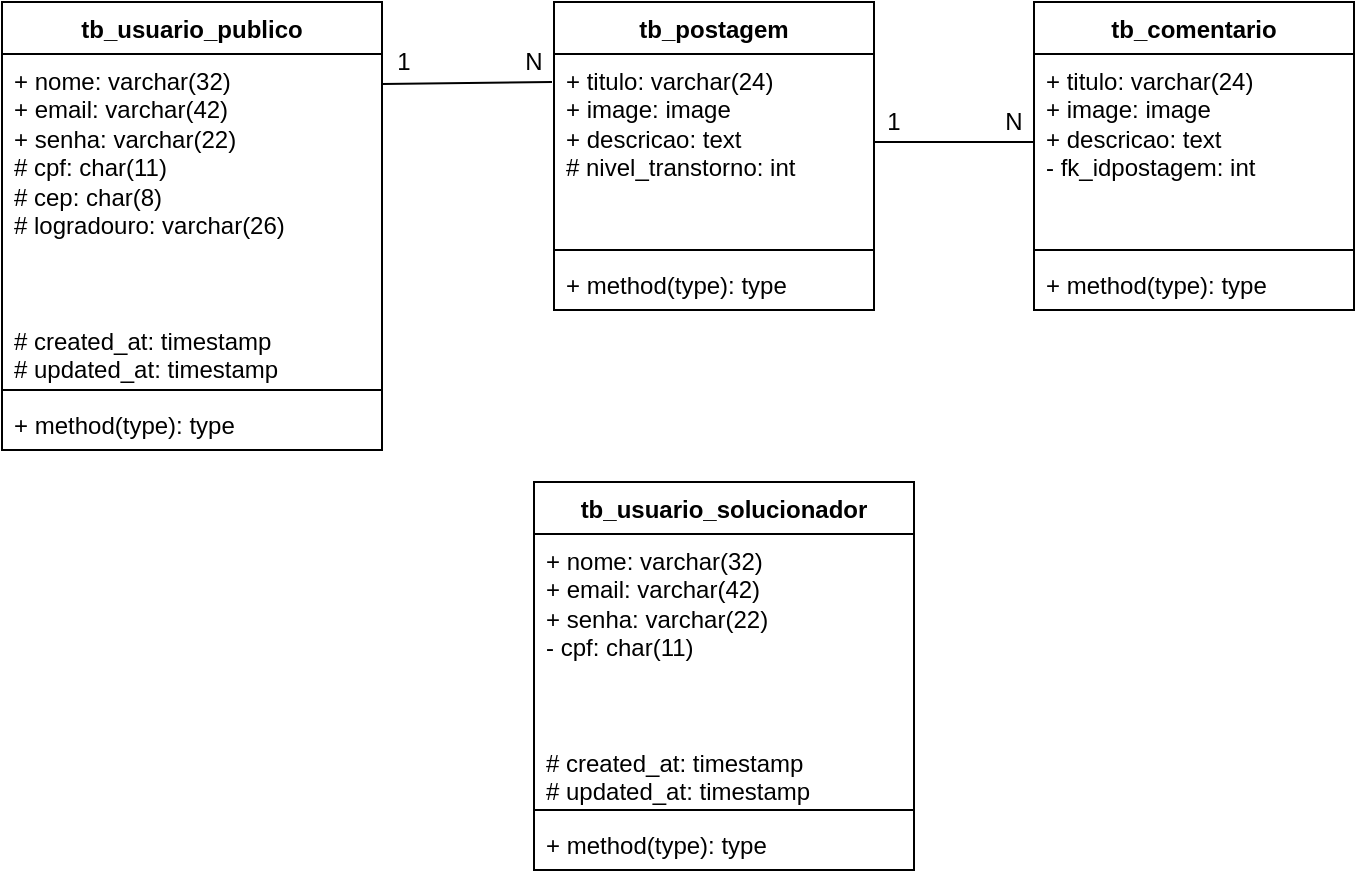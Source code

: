 <mxfile version="24.7.12">
  <diagram id="C5RBs43oDa-KdzZeNtuy" name="Page-1">
    <mxGraphModel dx="989" dy="514" grid="1" gridSize="10" guides="1" tooltips="1" connect="1" arrows="1" fold="1" page="1" pageScale="1" pageWidth="827" pageHeight="1169" math="0" shadow="0">
      <root>
        <mxCell id="WIyWlLk6GJQsqaUBKTNV-0" />
        <mxCell id="WIyWlLk6GJQsqaUBKTNV-1" parent="WIyWlLk6GJQsqaUBKTNV-0" />
        <mxCell id="5YBtPGICOsSLS0k8WFSa-1" value="tb_usuario_solucionador" style="swimlane;fontStyle=1;align=center;verticalAlign=top;childLayout=stackLayout;horizontal=1;startSize=26;horizontalStack=0;resizeParent=1;resizeParentMax=0;resizeLast=0;collapsible=1;marginBottom=0;whiteSpace=wrap;html=1;" parent="WIyWlLk6GJQsqaUBKTNV-1" vertex="1">
          <mxGeometry x="490" y="280" width="190" height="194" as="geometry" />
        </mxCell>
        <mxCell id="5YBtPGICOsSLS0k8WFSa-2" value="+ nome: varchar(32)&lt;div&gt;+ email: varchar(42)&lt;/div&gt;&lt;div&gt;+ senha: varchar(22)&lt;br&gt;&lt;div&gt;- cpf: char(11)&lt;br&gt;&lt;/div&gt;&lt;div&gt;&lt;br&gt;&lt;/div&gt;&lt;div&gt;&lt;br&gt;&lt;/div&gt;&lt;div&gt;&lt;br&gt;&lt;/div&gt;&lt;div&gt;# created_at: timestamp&lt;/div&gt;&lt;div&gt;# updated_at: timestamp&lt;/div&gt;&lt;/div&gt;" style="text;strokeColor=none;fillColor=none;align=left;verticalAlign=top;spacingLeft=4;spacingRight=4;overflow=hidden;rotatable=0;points=[[0,0.5],[1,0.5]];portConstraint=eastwest;whiteSpace=wrap;html=1;" parent="5YBtPGICOsSLS0k8WFSa-1" vertex="1">
          <mxGeometry y="26" width="190" height="134" as="geometry" />
        </mxCell>
        <mxCell id="5YBtPGICOsSLS0k8WFSa-3" value="" style="line;strokeWidth=1;fillColor=none;align=left;verticalAlign=middle;spacingTop=-1;spacingLeft=3;spacingRight=3;rotatable=0;labelPosition=right;points=[];portConstraint=eastwest;strokeColor=inherit;" parent="5YBtPGICOsSLS0k8WFSa-1" vertex="1">
          <mxGeometry y="160" width="190" height="8" as="geometry" />
        </mxCell>
        <mxCell id="5YBtPGICOsSLS0k8WFSa-4" value="+ method(type): type" style="text;strokeColor=none;fillColor=none;align=left;verticalAlign=top;spacingLeft=4;spacingRight=4;overflow=hidden;rotatable=0;points=[[0,0.5],[1,0.5]];portConstraint=eastwest;whiteSpace=wrap;html=1;" parent="5YBtPGICOsSLS0k8WFSa-1" vertex="1">
          <mxGeometry y="168" width="190" height="26" as="geometry" />
        </mxCell>
        <mxCell id="5YBtPGICOsSLS0k8WFSa-5" value="tb_usuario_publico" style="swimlane;fontStyle=1;align=center;verticalAlign=top;childLayout=stackLayout;horizontal=1;startSize=26;horizontalStack=0;resizeParent=1;resizeParentMax=0;resizeLast=0;collapsible=1;marginBottom=0;whiteSpace=wrap;html=1;" parent="WIyWlLk6GJQsqaUBKTNV-1" vertex="1">
          <mxGeometry x="224" y="40" width="190" height="224" as="geometry" />
        </mxCell>
        <mxCell id="5YBtPGICOsSLS0k8WFSa-6" value="+ nome: varchar(32)&lt;div&gt;&lt;div&gt;+ email: varchar(42)&lt;/div&gt;&lt;div&gt;+ senha: varchar(22)&lt;/div&gt;&lt;/div&gt;&lt;div&gt;# cpf: char(11)&lt;br&gt;&lt;/div&gt;&lt;div&gt;# cep: char(8)&lt;/div&gt;&lt;div&gt;# logradouro: varchar(26)&lt;br&gt;&lt;/div&gt;&lt;div&gt;&lt;br&gt;&lt;/div&gt;&lt;div&gt;&lt;br&gt;&lt;/div&gt;&lt;div&gt;&lt;br&gt;&lt;/div&gt;&lt;div&gt;&lt;div&gt;# created_at: timestamp&lt;/div&gt;&lt;div&gt;# updated_at: timestamp&lt;/div&gt;&lt;/div&gt;" style="text;strokeColor=none;fillColor=none;align=left;verticalAlign=top;spacingLeft=4;spacingRight=4;overflow=hidden;rotatable=0;points=[[0,0.5],[1,0.5]];portConstraint=eastwest;whiteSpace=wrap;html=1;" parent="5YBtPGICOsSLS0k8WFSa-5" vertex="1">
          <mxGeometry y="26" width="190" height="164" as="geometry" />
        </mxCell>
        <mxCell id="5YBtPGICOsSLS0k8WFSa-7" value="" style="line;strokeWidth=1;fillColor=none;align=left;verticalAlign=middle;spacingTop=-1;spacingLeft=3;spacingRight=3;rotatable=0;labelPosition=right;points=[];portConstraint=eastwest;strokeColor=inherit;" parent="5YBtPGICOsSLS0k8WFSa-5" vertex="1">
          <mxGeometry y="190" width="190" height="8" as="geometry" />
        </mxCell>
        <mxCell id="5YBtPGICOsSLS0k8WFSa-8" value="+ method(type): type" style="text;strokeColor=none;fillColor=none;align=left;verticalAlign=top;spacingLeft=4;spacingRight=4;overflow=hidden;rotatable=0;points=[[0,0.5],[1,0.5]];portConstraint=eastwest;whiteSpace=wrap;html=1;" parent="5YBtPGICOsSLS0k8WFSa-5" vertex="1">
          <mxGeometry y="198" width="190" height="26" as="geometry" />
        </mxCell>
        <mxCell id="5YBtPGICOsSLS0k8WFSa-9" value="tb_postagem" style="swimlane;fontStyle=1;align=center;verticalAlign=top;childLayout=stackLayout;horizontal=1;startSize=26;horizontalStack=0;resizeParent=1;resizeParentMax=0;resizeLast=0;collapsible=1;marginBottom=0;whiteSpace=wrap;html=1;" parent="WIyWlLk6GJQsqaUBKTNV-1" vertex="1">
          <mxGeometry x="500" y="40" width="160" height="154" as="geometry" />
        </mxCell>
        <mxCell id="5YBtPGICOsSLS0k8WFSa-10" value="&lt;div&gt;+ titulo: varchar(24)&lt;/div&gt;+ image: image&lt;div&gt;+ descricao: text&lt;/div&gt;&lt;div&gt;# nivel_transtorno: int&lt;br&gt;&lt;/div&gt;" style="text;strokeColor=none;fillColor=none;align=left;verticalAlign=top;spacingLeft=4;spacingRight=4;overflow=hidden;rotatable=0;points=[[0,0.5],[1,0.5]];portConstraint=eastwest;whiteSpace=wrap;html=1;" parent="5YBtPGICOsSLS0k8WFSa-9" vertex="1">
          <mxGeometry y="26" width="160" height="94" as="geometry" />
        </mxCell>
        <mxCell id="5YBtPGICOsSLS0k8WFSa-11" value="" style="line;strokeWidth=1;fillColor=none;align=left;verticalAlign=middle;spacingTop=-1;spacingLeft=3;spacingRight=3;rotatable=0;labelPosition=right;points=[];portConstraint=eastwest;strokeColor=inherit;" parent="5YBtPGICOsSLS0k8WFSa-9" vertex="1">
          <mxGeometry y="120" width="160" height="8" as="geometry" />
        </mxCell>
        <mxCell id="5YBtPGICOsSLS0k8WFSa-12" value="+ method(type): type" style="text;strokeColor=none;fillColor=none;align=left;verticalAlign=top;spacingLeft=4;spacingRight=4;overflow=hidden;rotatable=0;points=[[0,0.5],[1,0.5]];portConstraint=eastwest;whiteSpace=wrap;html=1;" parent="5YBtPGICOsSLS0k8WFSa-9" vertex="1">
          <mxGeometry y="128" width="160" height="26" as="geometry" />
        </mxCell>
        <mxCell id="5YBtPGICOsSLS0k8WFSa-13" value="" style="endArrow=none;html=1;rounded=0;entryX=0.65;entryY=1;entryDx=0;entryDy=0;entryPerimeter=0;" parent="WIyWlLk6GJQsqaUBKTNV-1" target="5YBtPGICOsSLS0k8WFSa-15" edge="1">
          <mxGeometry width="50" height="50" relative="1" as="geometry">
            <mxPoint x="414" y="81" as="sourcePoint" />
            <mxPoint x="520" y="81" as="targetPoint" />
            <Array as="points" />
          </mxGeometry>
        </mxCell>
        <mxCell id="5YBtPGICOsSLS0k8WFSa-15" value="N" style="text;strokeColor=none;align=center;fillColor=none;html=1;verticalAlign=middle;whiteSpace=wrap;rounded=0;" parent="WIyWlLk6GJQsqaUBKTNV-1" vertex="1">
          <mxGeometry x="460" y="60" width="60" height="20" as="geometry" />
        </mxCell>
        <mxCell id="5YBtPGICOsSLS0k8WFSa-16" value="1" style="text;strokeColor=none;align=center;fillColor=none;html=1;verticalAlign=middle;whiteSpace=wrap;rounded=0;" parent="WIyWlLk6GJQsqaUBKTNV-1" vertex="1">
          <mxGeometry x="395" y="60" width="60" height="20" as="geometry" />
        </mxCell>
        <mxCell id="fwh1WAWeUarIwrXbm6m8-4" value="tb_comentario" style="swimlane;fontStyle=1;align=center;verticalAlign=top;childLayout=stackLayout;horizontal=1;startSize=26;horizontalStack=0;resizeParent=1;resizeParentMax=0;resizeLast=0;collapsible=1;marginBottom=0;whiteSpace=wrap;html=1;" vertex="1" parent="WIyWlLk6GJQsqaUBKTNV-1">
          <mxGeometry x="740" y="40" width="160" height="154" as="geometry" />
        </mxCell>
        <mxCell id="fwh1WAWeUarIwrXbm6m8-5" value="&lt;div&gt;+ titulo: varchar(24)&lt;/div&gt;+ image: image&lt;div&gt;+ descricao: text&lt;/div&gt;&lt;div&gt;- fk_idpostagem: int&lt;br&gt;&lt;/div&gt;&lt;div&gt;&lt;br&gt;&lt;/div&gt;" style="text;strokeColor=none;fillColor=none;align=left;verticalAlign=top;spacingLeft=4;spacingRight=4;overflow=hidden;rotatable=0;points=[[0,0.5],[1,0.5]];portConstraint=eastwest;whiteSpace=wrap;html=1;" vertex="1" parent="fwh1WAWeUarIwrXbm6m8-4">
          <mxGeometry y="26" width="160" height="94" as="geometry" />
        </mxCell>
        <mxCell id="fwh1WAWeUarIwrXbm6m8-6" value="" style="line;strokeWidth=1;fillColor=none;align=left;verticalAlign=middle;spacingTop=-1;spacingLeft=3;spacingRight=3;rotatable=0;labelPosition=right;points=[];portConstraint=eastwest;strokeColor=inherit;" vertex="1" parent="fwh1WAWeUarIwrXbm6m8-4">
          <mxGeometry y="120" width="160" height="8" as="geometry" />
        </mxCell>
        <mxCell id="fwh1WAWeUarIwrXbm6m8-7" value="+ method(type): type" style="text;strokeColor=none;fillColor=none;align=left;verticalAlign=top;spacingLeft=4;spacingRight=4;overflow=hidden;rotatable=0;points=[[0,0.5],[1,0.5]];portConstraint=eastwest;whiteSpace=wrap;html=1;" vertex="1" parent="fwh1WAWeUarIwrXbm6m8-4">
          <mxGeometry y="128" width="160" height="26" as="geometry" />
        </mxCell>
        <mxCell id="fwh1WAWeUarIwrXbm6m8-12" value="" style="endArrow=none;html=1;rounded=0;" edge="1" parent="WIyWlLk6GJQsqaUBKTNV-1">
          <mxGeometry width="50" height="50" relative="1" as="geometry">
            <mxPoint x="660" y="110" as="sourcePoint" />
            <mxPoint x="740" y="110" as="targetPoint" />
            <Array as="points">
              <mxPoint x="700" y="110" />
            </Array>
          </mxGeometry>
        </mxCell>
        <mxCell id="fwh1WAWeUarIwrXbm6m8-13" value="1" style="text;strokeColor=none;align=center;fillColor=none;html=1;verticalAlign=middle;whiteSpace=wrap;rounded=0;" vertex="1" parent="WIyWlLk6GJQsqaUBKTNV-1">
          <mxGeometry x="640" y="90" width="60" height="20" as="geometry" />
        </mxCell>
        <mxCell id="fwh1WAWeUarIwrXbm6m8-14" value="N" style="text;strokeColor=none;align=center;fillColor=none;html=1;verticalAlign=middle;whiteSpace=wrap;rounded=0;" vertex="1" parent="WIyWlLk6GJQsqaUBKTNV-1">
          <mxGeometry x="720" y="95" width="20" height="10" as="geometry" />
        </mxCell>
      </root>
    </mxGraphModel>
  </diagram>
</mxfile>
